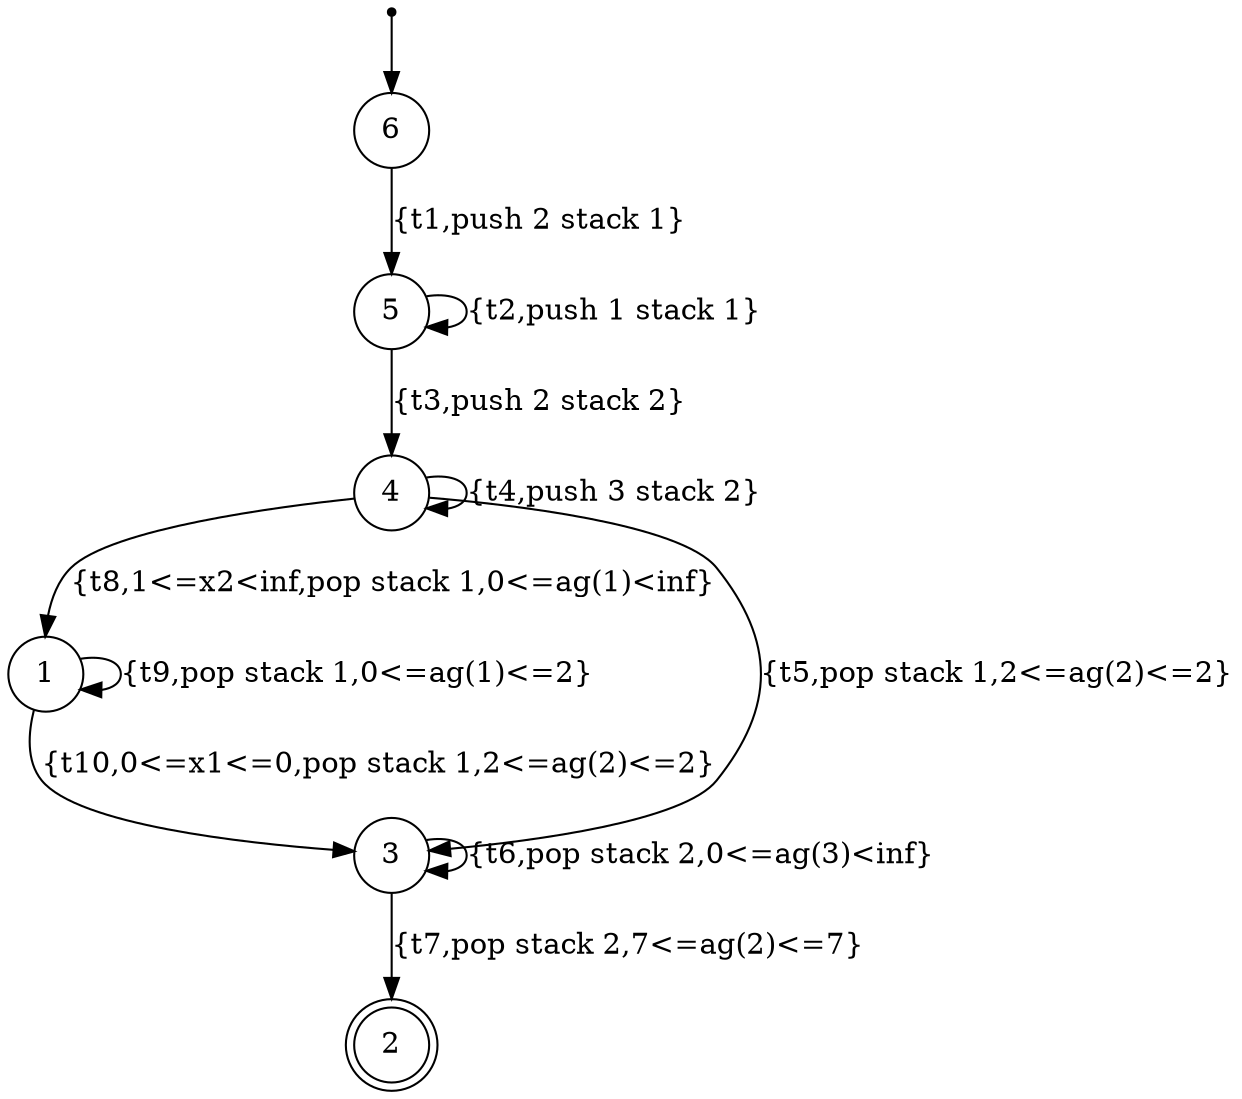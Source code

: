 digraph finite_state_machine {
	node [shape = point ]; qi0;
	node [shape = doublecircle];2;
	node [shape=circle];
	qi0 -> 6;
	5 -> 5 [ label = "{t2,push 1 stack 1}" ];
	1 -> 3 [ label = "{t10,0<=x1<=0,pop stack 1,2<=ag(2)<=2}" ];
	1 -> 1 [ label = "{t9,pop stack 1,0<=ag(1)<=2}" ];
	4 -> 1 [ label = "{t8,1<=x2<inf,pop stack 1,0<=ag(1)<inf}" ];
	3 -> 2 [ label = "{t7,pop stack 2,7<=ag(2)<=7}" ];
	3 -> 3 [ label = "{t6,pop stack 2,0<=ag(3)<inf}" ];
	4 -> 4 [ label = "{t4,push 3 stack 2}" ];
	4 -> 3 [ label = "{t5,pop stack 1,2<=ag(2)<=2}" ];
	5 -> 4 [ label = "{t3,push 2 stack 2}" ];
	6 -> 5 [ label = "{t1,push 2 stack 1}" ];
}